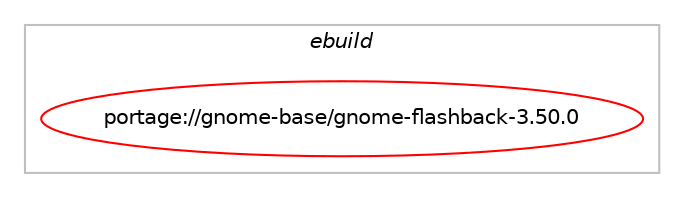 digraph prolog {

# *************
# Graph options
# *************

newrank=true;
concentrate=true;
compound=true;
graph [rankdir=LR,fontname=Helvetica,fontsize=10,ranksep=1.5];#, ranksep=2.5, nodesep=0.2];
edge  [arrowhead=vee];
node  [fontname=Helvetica,fontsize=10];

# **********
# The ebuild
# **********

subgraph cluster_leftcol {
color=gray;
label=<<i>ebuild</i>>;
id [label="portage://gnome-base/gnome-flashback-3.50.0", color=red, width=4, href="../gnome-base/gnome-flashback-3.50.0.svg"];
}

# ****************
# The dependencies
# ****************

subgraph cluster_midcol {
color=gray;
label=<<i>dependencies</i>>;
subgraph cluster_compile {
fillcolor="#eeeeee";
style=filled;
label=<<i>compile</i>>;
# *** BEGIN UNKNOWN DEPENDENCY TYPE (TODO) ***
# id -> equal(use_conditional_group(positive,elogind,portage://gnome-base/gnome-flashback-3.50.0,[package_dependency(portage://gnome-base/gnome-flashback-3.50.0,install,no,sys-auth,elogind,greaterequal,[230,,,230],[],[])]))
# *** END UNKNOWN DEPENDENCY TYPE (TODO) ***

# *** BEGIN UNKNOWN DEPENDENCY TYPE (TODO) ***
# id -> equal(use_conditional_group(positive,systemd,portage://gnome-base/gnome-flashback-3.50.0,[package_dependency(portage://gnome-base/gnome-flashback-3.50.0,install,no,sys-apps,systemd,greaterequal,[230,,,230],any_same_slot,[])]))
# *** END UNKNOWN DEPENDENCY TYPE (TODO) ***

# *** BEGIN UNKNOWN DEPENDENCY TYPE (TODO) ***
# id -> equal(package_dependency(portage://gnome-base/gnome-flashback-3.50.0,install,no,app-i18n,ibus,greaterequal,[1.5.2,,,1.5.2],[],[]))
# *** END UNKNOWN DEPENDENCY TYPE (TODO) ***

# *** BEGIN UNKNOWN DEPENDENCY TYPE (TODO) ***
# id -> equal(package_dependency(portage://gnome-base/gnome-flashback-3.50.0,install,no,dev-libs,glib,greaterequal,[2.67.3,,,2.67.3],[slot(2)],[]))
# *** END UNKNOWN DEPENDENCY TYPE (TODO) ***

# *** BEGIN UNKNOWN DEPENDENCY TYPE (TODO) ***
# id -> equal(package_dependency(portage://gnome-base/gnome-flashback-3.50.0,install,no,gnome-base,gdm,none,[,,],[],[]))
# *** END UNKNOWN DEPENDENCY TYPE (TODO) ***

# *** BEGIN UNKNOWN DEPENDENCY TYPE (TODO) ***
# id -> equal(package_dependency(portage://gnome-base/gnome-flashback-3.50.0,install,no,gnome-base,gnome-desktop,greaterequal,[43,,,43],[slot(3),equal],[]))
# *** END UNKNOWN DEPENDENCY TYPE (TODO) ***

# *** BEGIN UNKNOWN DEPENDENCY TYPE (TODO) ***
# id -> equal(package_dependency(portage://gnome-base/gnome-flashback-3.50.0,install,no,gnome-base,gnome-panel,greaterequal,[3.35.2,,,3.35.2],[],[]))
# *** END UNKNOWN DEPENDENCY TYPE (TODO) ***

# *** BEGIN UNKNOWN DEPENDENCY TYPE (TODO) ***
# id -> equal(package_dependency(portage://gnome-base/gnome-flashback-3.50.0,install,no,gnome-base,gsettings-desktop-schemas,greaterequal,[3.31.0,,,3.31.0],[],[]))
# *** END UNKNOWN DEPENDENCY TYPE (TODO) ***

# *** BEGIN UNKNOWN DEPENDENCY TYPE (TODO) ***
# id -> equal(package_dependency(portage://gnome-base/gnome-flashback-3.50.0,install,no,media-libs,alsa-lib,none,[,,],[],[]))
# *** END UNKNOWN DEPENDENCY TYPE (TODO) ***

# *** BEGIN UNKNOWN DEPENDENCY TYPE (TODO) ***
# id -> equal(package_dependency(portage://gnome-base/gnome-flashback-3.50.0,install,no,media-libs,libcanberra,greaterequal,[0.13,,,0.13],[],[use(enable(gtk3),none)]))
# *** END UNKNOWN DEPENDENCY TYPE (TODO) ***

# *** BEGIN UNKNOWN DEPENDENCY TYPE (TODO) ***
# id -> equal(package_dependency(portage://gnome-base/gnome-flashback-3.50.0,install,no,media-libs,libpulse,none,[,,],[],[use(enable(glib),none)]))
# *** END UNKNOWN DEPENDENCY TYPE (TODO) ***

# *** BEGIN UNKNOWN DEPENDENCY TYPE (TODO) ***
# id -> equal(package_dependency(portage://gnome-base/gnome-flashback-3.50.0,install,no,net-wireless,gnome-bluetooth,none,[,,],[slot(3),equal],[]))
# *** END UNKNOWN DEPENDENCY TYPE (TODO) ***

# *** BEGIN UNKNOWN DEPENDENCY TYPE (TODO) ***
# id -> equal(package_dependency(portage://gnome-base/gnome-flashback-3.50.0,install,no,sys-auth,polkit,greaterequal,[0.97,,,0.97],[],[]))
# *** END UNKNOWN DEPENDENCY TYPE (TODO) ***

# *** BEGIN UNKNOWN DEPENDENCY TYPE (TODO) ***
# id -> equal(package_dependency(portage://gnome-base/gnome-flashback-3.50.0,install,no,sys-libs,pam,none,[,,],[],[]))
# *** END UNKNOWN DEPENDENCY TYPE (TODO) ***

# *** BEGIN UNKNOWN DEPENDENCY TYPE (TODO) ***
# id -> equal(package_dependency(portage://gnome-base/gnome-flashback-3.50.0,install,no,sys-power,upower,greaterequal,[0.99.0,,,0.99.0],any_same_slot,[]))
# *** END UNKNOWN DEPENDENCY TYPE (TODO) ***

# *** BEGIN UNKNOWN DEPENDENCY TYPE (TODO) ***
# id -> equal(package_dependency(portage://gnome-base/gnome-flashback-3.50.0,install,no,x11-base,xorg-proto,none,[,,],[],[]))
# *** END UNKNOWN DEPENDENCY TYPE (TODO) ***

# *** BEGIN UNKNOWN DEPENDENCY TYPE (TODO) ***
# id -> equal(package_dependency(portage://gnome-base/gnome-flashback-3.50.0,install,no,x11-libs,gdk-pixbuf,greaterequal,[2.32.2,,,2.32.2],[slot(2)],[]))
# *** END UNKNOWN DEPENDENCY TYPE (TODO) ***

# *** BEGIN UNKNOWN DEPENDENCY TYPE (TODO) ***
# id -> equal(package_dependency(portage://gnome-base/gnome-flashback-3.50.0,install,no,x11-libs,gtk+,greaterequal,[3.22.0,,,3.22.0],[slot(3)],[use(enable(X),none)]))
# *** END UNKNOWN DEPENDENCY TYPE (TODO) ***

# *** BEGIN UNKNOWN DEPENDENCY TYPE (TODO) ***
# id -> equal(package_dependency(portage://gnome-base/gnome-flashback-3.50.0,install,no,x11-libs,libX11,none,[,,],[],[]))
# *** END UNKNOWN DEPENDENCY TYPE (TODO) ***

# *** BEGIN UNKNOWN DEPENDENCY TYPE (TODO) ***
# id -> equal(package_dependency(portage://gnome-base/gnome-flashback-3.50.0,install,no,x11-libs,libXext,none,[,,],[],[]))
# *** END UNKNOWN DEPENDENCY TYPE (TODO) ***

# *** BEGIN UNKNOWN DEPENDENCY TYPE (TODO) ***
# id -> equal(package_dependency(portage://gnome-base/gnome-flashback-3.50.0,install,no,x11-libs,libXfixes,none,[,,],[],[]))
# *** END UNKNOWN DEPENDENCY TYPE (TODO) ***

# *** BEGIN UNKNOWN DEPENDENCY TYPE (TODO) ***
# id -> equal(package_dependency(portage://gnome-base/gnome-flashback-3.50.0,install,no,x11-libs,libXi,greaterequal,[1.6.0,,,1.6.0],[],[]))
# *** END UNKNOWN DEPENDENCY TYPE (TODO) ***

# *** BEGIN UNKNOWN DEPENDENCY TYPE (TODO) ***
# id -> equal(package_dependency(portage://gnome-base/gnome-flashback-3.50.0,install,no,x11-libs,libXrandr,greaterequal,[1.5.0,,,1.5.0],[],[]))
# *** END UNKNOWN DEPENDENCY TYPE (TODO) ***

# *** BEGIN UNKNOWN DEPENDENCY TYPE (TODO) ***
# id -> equal(package_dependency(portage://gnome-base/gnome-flashback-3.50.0,install,no,x11-libs,libXxf86vm,greaterequal,[1.1.4,,,1.1.4],[],[]))
# *** END UNKNOWN DEPENDENCY TYPE (TODO) ***

# *** BEGIN UNKNOWN DEPENDENCY TYPE (TODO) ***
# id -> equal(package_dependency(portage://gnome-base/gnome-flashback-3.50.0,install,no,x11-libs,libxcb,none,[,,],any_same_slot,[]))
# *** END UNKNOWN DEPENDENCY TYPE (TODO) ***

# *** BEGIN UNKNOWN DEPENDENCY TYPE (TODO) ***
# id -> equal(package_dependency(portage://gnome-base/gnome-flashback-3.50.0,install,no,x11-libs,libxkbfile,none,[,,],[],[]))
# *** END UNKNOWN DEPENDENCY TYPE (TODO) ***

# *** BEGIN UNKNOWN DEPENDENCY TYPE (TODO) ***
# id -> equal(package_dependency(portage://gnome-base/gnome-flashback-3.50.0,install,no,x11-libs,pango,none,[,,],[],[]))
# *** END UNKNOWN DEPENDENCY TYPE (TODO) ***

# *** BEGIN UNKNOWN DEPENDENCY TYPE (TODO) ***
# id -> equal(package_dependency(portage://gnome-base/gnome-flashback-3.50.0,install,no,x11-misc,xkeyboard-config,none,[,,],[],[]))
# *** END UNKNOWN DEPENDENCY TYPE (TODO) ***

}
subgraph cluster_compileandrun {
fillcolor="#eeeeee";
style=filled;
label=<<i>compile and run</i>>;
}
subgraph cluster_run {
fillcolor="#eeeeee";
style=filled;
label=<<i>run</i>>;
# *** BEGIN UNKNOWN DEPENDENCY TYPE (TODO) ***
# id -> equal(use_conditional_group(positive,elogind,portage://gnome-base/gnome-flashback-3.50.0,[package_dependency(portage://gnome-base/gnome-flashback-3.50.0,run,no,sys-auth,elogind,greaterequal,[230,,,230],[],[])]))
# *** END UNKNOWN DEPENDENCY TYPE (TODO) ***

# *** BEGIN UNKNOWN DEPENDENCY TYPE (TODO) ***
# id -> equal(use_conditional_group(positive,systemd,portage://gnome-base/gnome-flashback-3.50.0,[package_dependency(portage://gnome-base/gnome-flashback-3.50.0,run,no,sys-apps,systemd,greaterequal,[230,,,230],any_same_slot,[])]))
# *** END UNKNOWN DEPENDENCY TYPE (TODO) ***

# *** BEGIN UNKNOWN DEPENDENCY TYPE (TODO) ***
# id -> equal(package_dependency(portage://gnome-base/gnome-flashback-3.50.0,run,no,app-i18n,ibus,greaterequal,[1.5.2,,,1.5.2],[],[]))
# *** END UNKNOWN DEPENDENCY TYPE (TODO) ***

# *** BEGIN UNKNOWN DEPENDENCY TYPE (TODO) ***
# id -> equal(package_dependency(portage://gnome-base/gnome-flashback-3.50.0,run,no,dev-libs,glib,greaterequal,[2.67.3,,,2.67.3],[slot(2)],[]))
# *** END UNKNOWN DEPENDENCY TYPE (TODO) ***

# *** BEGIN UNKNOWN DEPENDENCY TYPE (TODO) ***
# id -> equal(package_dependency(portage://gnome-base/gnome-flashback-3.50.0,run,no,gnome-base,gdm,none,[,,],[],[]))
# *** END UNKNOWN DEPENDENCY TYPE (TODO) ***

# *** BEGIN UNKNOWN DEPENDENCY TYPE (TODO) ***
# id -> equal(package_dependency(portage://gnome-base/gnome-flashback-3.50.0,run,no,gnome-base,gnome-desktop,greaterequal,[43,,,43],[slot(3),equal],[]))
# *** END UNKNOWN DEPENDENCY TYPE (TODO) ***

# *** BEGIN UNKNOWN DEPENDENCY TYPE (TODO) ***
# id -> equal(package_dependency(portage://gnome-base/gnome-flashback-3.50.0,run,no,gnome-base,gnome-panel,greaterequal,[3.35.2,,,3.35.2],[],[]))
# *** END UNKNOWN DEPENDENCY TYPE (TODO) ***

# *** BEGIN UNKNOWN DEPENDENCY TYPE (TODO) ***
# id -> equal(package_dependency(portage://gnome-base/gnome-flashback-3.50.0,run,no,gnome-base,gnome-panel,none,[,,],[],[]))
# *** END UNKNOWN DEPENDENCY TYPE (TODO) ***

# *** BEGIN UNKNOWN DEPENDENCY TYPE (TODO) ***
# id -> equal(package_dependency(portage://gnome-base/gnome-flashback-3.50.0,run,no,gnome-base,gnome-settings-daemon,none,[,,],[],[]))
# *** END UNKNOWN DEPENDENCY TYPE (TODO) ***

# *** BEGIN UNKNOWN DEPENDENCY TYPE (TODO) ***
# id -> equal(package_dependency(portage://gnome-base/gnome-flashback-3.50.0,run,no,gnome-base,gsettings-desktop-schemas,greaterequal,[3.31.0,,,3.31.0],[],[]))
# *** END UNKNOWN DEPENDENCY TYPE (TODO) ***

# *** BEGIN UNKNOWN DEPENDENCY TYPE (TODO) ***
# id -> equal(package_dependency(portage://gnome-base/gnome-flashback-3.50.0,run,no,media-libs,alsa-lib,none,[,,],[],[]))
# *** END UNKNOWN DEPENDENCY TYPE (TODO) ***

# *** BEGIN UNKNOWN DEPENDENCY TYPE (TODO) ***
# id -> equal(package_dependency(portage://gnome-base/gnome-flashback-3.50.0,run,no,media-libs,libcanberra,greaterequal,[0.13,,,0.13],[],[use(enable(gtk3),none)]))
# *** END UNKNOWN DEPENDENCY TYPE (TODO) ***

# *** BEGIN UNKNOWN DEPENDENCY TYPE (TODO) ***
# id -> equal(package_dependency(portage://gnome-base/gnome-flashback-3.50.0,run,no,media-libs,libpulse,none,[,,],[],[use(enable(glib),none)]))
# *** END UNKNOWN DEPENDENCY TYPE (TODO) ***

# *** BEGIN UNKNOWN DEPENDENCY TYPE (TODO) ***
# id -> equal(package_dependency(portage://gnome-base/gnome-flashback-3.50.0,run,no,net-wireless,gnome-bluetooth,none,[,,],[slot(3),equal],[]))
# *** END UNKNOWN DEPENDENCY TYPE (TODO) ***

# *** BEGIN UNKNOWN DEPENDENCY TYPE (TODO) ***
# id -> equal(package_dependency(portage://gnome-base/gnome-flashback-3.50.0,run,no,sys-auth,polkit,greaterequal,[0.97,,,0.97],[],[]))
# *** END UNKNOWN DEPENDENCY TYPE (TODO) ***

# *** BEGIN UNKNOWN DEPENDENCY TYPE (TODO) ***
# id -> equal(package_dependency(portage://gnome-base/gnome-flashback-3.50.0,run,no,sys-libs,pam,none,[,,],[],[]))
# *** END UNKNOWN DEPENDENCY TYPE (TODO) ***

# *** BEGIN UNKNOWN DEPENDENCY TYPE (TODO) ***
# id -> equal(package_dependency(portage://gnome-base/gnome-flashback-3.50.0,run,no,sys-power,upower,greaterequal,[0.99.0,,,0.99.0],any_same_slot,[]))
# *** END UNKNOWN DEPENDENCY TYPE (TODO) ***

# *** BEGIN UNKNOWN DEPENDENCY TYPE (TODO) ***
# id -> equal(package_dependency(portage://gnome-base/gnome-flashback-3.50.0,run,no,x11-libs,gdk-pixbuf,greaterequal,[2.32.2,,,2.32.2],[slot(2)],[]))
# *** END UNKNOWN DEPENDENCY TYPE (TODO) ***

# *** BEGIN UNKNOWN DEPENDENCY TYPE (TODO) ***
# id -> equal(package_dependency(portage://gnome-base/gnome-flashback-3.50.0,run,no,x11-libs,gtk+,greaterequal,[3.22.0,,,3.22.0],[slot(3)],[use(enable(X),none)]))
# *** END UNKNOWN DEPENDENCY TYPE (TODO) ***

# *** BEGIN UNKNOWN DEPENDENCY TYPE (TODO) ***
# id -> equal(package_dependency(portage://gnome-base/gnome-flashback-3.50.0,run,no,x11-libs,libX11,none,[,,],[],[]))
# *** END UNKNOWN DEPENDENCY TYPE (TODO) ***

# *** BEGIN UNKNOWN DEPENDENCY TYPE (TODO) ***
# id -> equal(package_dependency(portage://gnome-base/gnome-flashback-3.50.0,run,no,x11-libs,libXext,none,[,,],[],[]))
# *** END UNKNOWN DEPENDENCY TYPE (TODO) ***

# *** BEGIN UNKNOWN DEPENDENCY TYPE (TODO) ***
# id -> equal(package_dependency(portage://gnome-base/gnome-flashback-3.50.0,run,no,x11-libs,libXfixes,none,[,,],[],[]))
# *** END UNKNOWN DEPENDENCY TYPE (TODO) ***

# *** BEGIN UNKNOWN DEPENDENCY TYPE (TODO) ***
# id -> equal(package_dependency(portage://gnome-base/gnome-flashback-3.50.0,run,no,x11-libs,libXi,greaterequal,[1.6.0,,,1.6.0],[],[]))
# *** END UNKNOWN DEPENDENCY TYPE (TODO) ***

# *** BEGIN UNKNOWN DEPENDENCY TYPE (TODO) ***
# id -> equal(package_dependency(portage://gnome-base/gnome-flashback-3.50.0,run,no,x11-libs,libXrandr,greaterequal,[1.5.0,,,1.5.0],[],[]))
# *** END UNKNOWN DEPENDENCY TYPE (TODO) ***

# *** BEGIN UNKNOWN DEPENDENCY TYPE (TODO) ***
# id -> equal(package_dependency(portage://gnome-base/gnome-flashback-3.50.0,run,no,x11-libs,libXxf86vm,greaterequal,[1.1.4,,,1.1.4],[],[]))
# *** END UNKNOWN DEPENDENCY TYPE (TODO) ***

# *** BEGIN UNKNOWN DEPENDENCY TYPE (TODO) ***
# id -> equal(package_dependency(portage://gnome-base/gnome-flashback-3.50.0,run,no,x11-libs,libxcb,none,[,,],any_same_slot,[]))
# *** END UNKNOWN DEPENDENCY TYPE (TODO) ***

# *** BEGIN UNKNOWN DEPENDENCY TYPE (TODO) ***
# id -> equal(package_dependency(portage://gnome-base/gnome-flashback-3.50.0,run,no,x11-libs,libxkbfile,none,[,,],[],[]))
# *** END UNKNOWN DEPENDENCY TYPE (TODO) ***

# *** BEGIN UNKNOWN DEPENDENCY TYPE (TODO) ***
# id -> equal(package_dependency(portage://gnome-base/gnome-flashback-3.50.0,run,no,x11-libs,pango,none,[,,],[],[]))
# *** END UNKNOWN DEPENDENCY TYPE (TODO) ***

# *** BEGIN UNKNOWN DEPENDENCY TYPE (TODO) ***
# id -> equal(package_dependency(portage://gnome-base/gnome-flashback-3.50.0,run,no,x11-misc,xkeyboard-config,none,[,,],[],[]))
# *** END UNKNOWN DEPENDENCY TYPE (TODO) ***

# *** BEGIN UNKNOWN DEPENDENCY TYPE (TODO) ***
# id -> equal(package_dependency(portage://gnome-base/gnome-flashback-3.50.0,run,no,x11-wm,metacity,none,[,,],[],[]))
# *** END UNKNOWN DEPENDENCY TYPE (TODO) ***

}
}

# **************
# The candidates
# **************

subgraph cluster_choices {
rank=same;
color=gray;
label=<<i>candidates</i>>;

}

}
